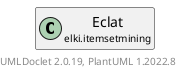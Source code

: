 @startuml
    remove .*\.(Instance|Par|Parameterizer|Factory)$
    set namespaceSeparator none
    hide empty fields
    hide empty methods

    class "<size:14>Eclat.Par\n<size:10>elki.itemsetmining" as elki.itemsetmining.Eclat.Par [[Eclat.Par.html]] {
        +make(): Eclat
    }

    abstract class "<size:14>AbstractFrequentItemsetAlgorithm.Par\n<size:10>elki.itemsetmining" as elki.itemsetmining.AbstractFrequentItemsetAlgorithm.Par [[AbstractFrequentItemsetAlgorithm.Par.html]]
    class "<size:14>Eclat\n<size:10>elki.itemsetmining" as elki.itemsetmining.Eclat [[Eclat.html]]

    elki.itemsetmining.AbstractFrequentItemsetAlgorithm.Par <|-- elki.itemsetmining.Eclat.Par
    elki.itemsetmining.Eclat +-- elki.itemsetmining.Eclat.Par

    center footer UMLDoclet 2.0.19, PlantUML 1.2022.8
@enduml
